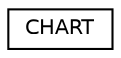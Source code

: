 digraph "Graphical Class Hierarchy"
{
  edge [fontname="Helvetica",fontsize="10",labelfontname="Helvetica",labelfontsize="10"];
  node [fontname="Helvetica",fontsize="10",shape=record];
  rankdir="LR";
  Node1 [label="CHART",height=0.2,width=0.4,color="black", fillcolor="white", style="filled",URL="$struct_c_h_a_r_t.html"];
}
